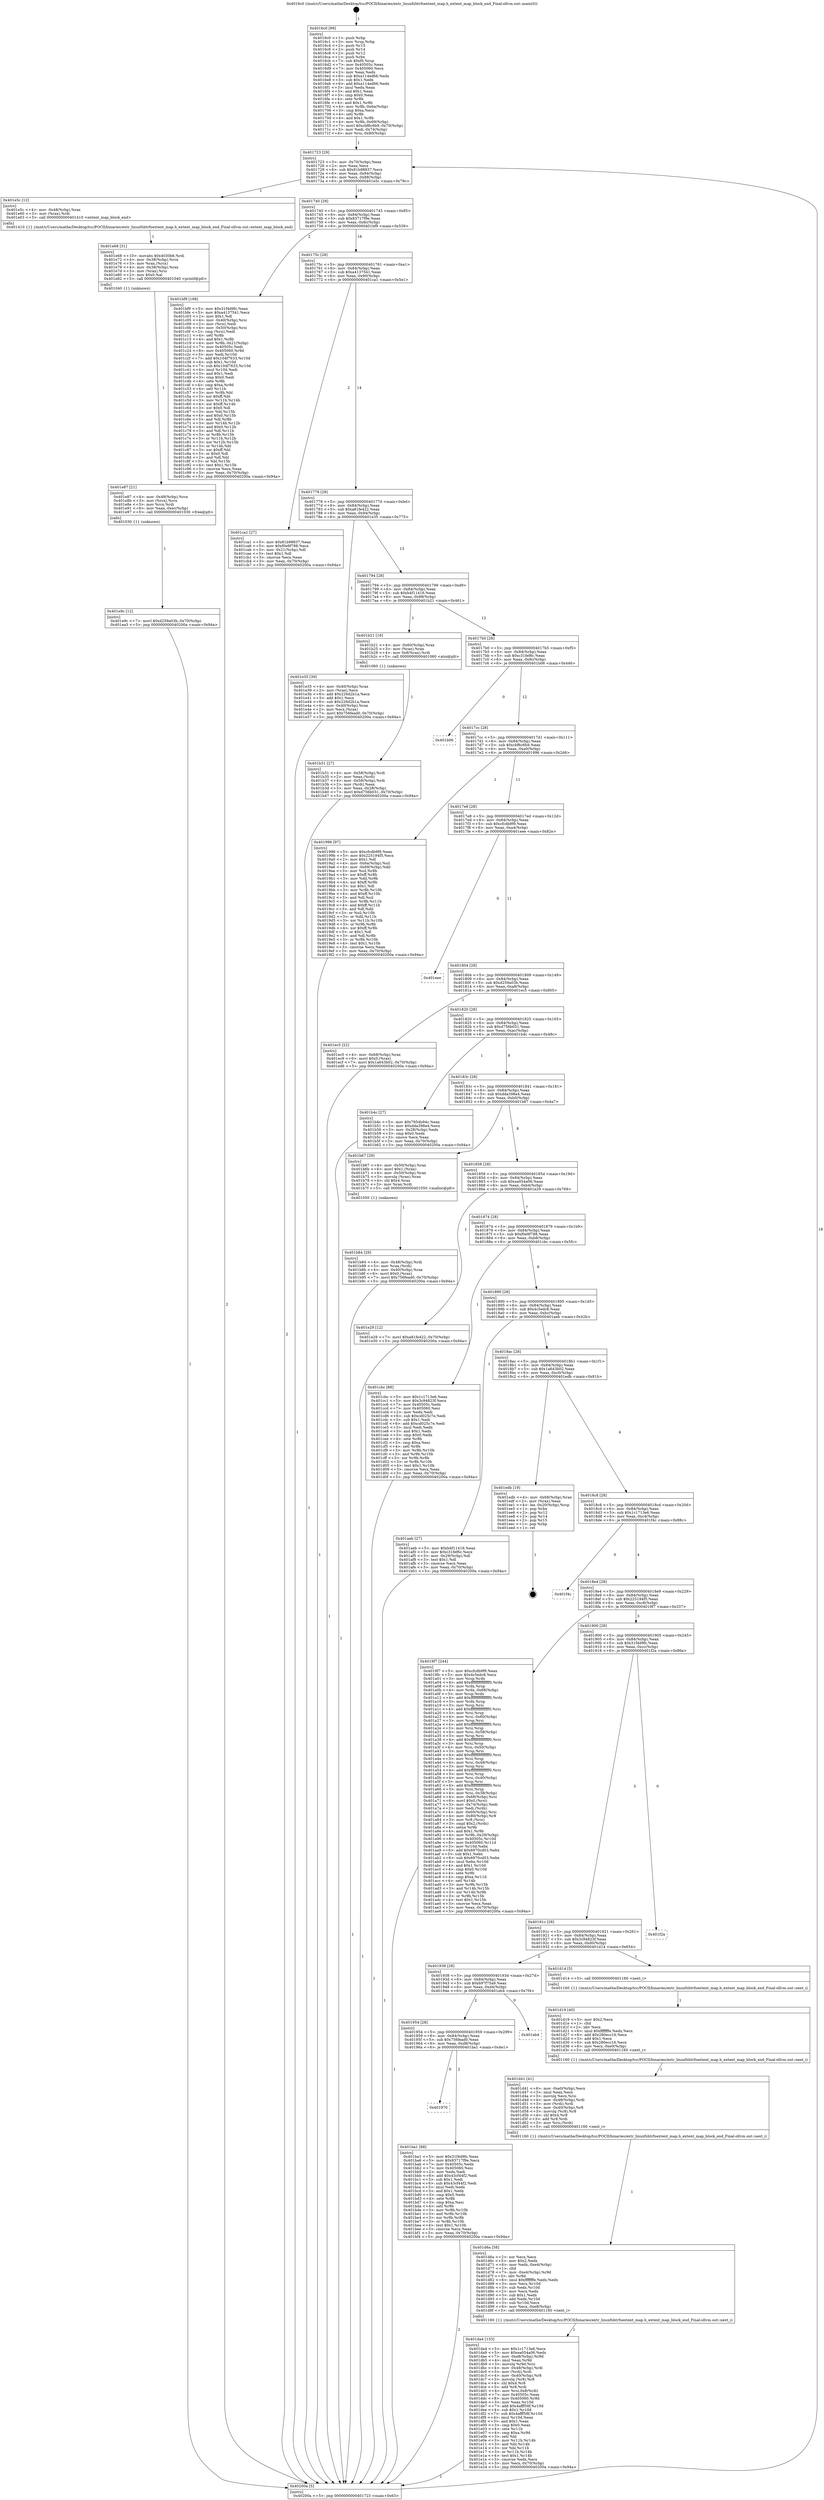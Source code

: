 digraph "0x4016c0" {
  label = "0x4016c0 (/mnt/c/Users/mathe/Desktop/tcc/POCII/binaries/extr_linuxfsbtrfsextent_map.h_extent_map_block_end_Final-ollvm.out::main(0))"
  labelloc = "t"
  node[shape=record]

  Entry [label="",width=0.3,height=0.3,shape=circle,fillcolor=black,style=filled]
  "0x401723" [label="{
     0x401723 [29]\l
     | [instrs]\l
     &nbsp;&nbsp;0x401723 \<+3\>: mov -0x70(%rbp),%eax\l
     &nbsp;&nbsp;0x401726 \<+2\>: mov %eax,%ecx\l
     &nbsp;&nbsp;0x401728 \<+6\>: sub $0x81b98837,%ecx\l
     &nbsp;&nbsp;0x40172e \<+6\>: mov %eax,-0x84(%rbp)\l
     &nbsp;&nbsp;0x401734 \<+6\>: mov %ecx,-0x88(%rbp)\l
     &nbsp;&nbsp;0x40173a \<+6\>: je 0000000000401e5c \<main+0x79c\>\l
  }"]
  "0x401e5c" [label="{
     0x401e5c [12]\l
     | [instrs]\l
     &nbsp;&nbsp;0x401e5c \<+4\>: mov -0x48(%rbp),%rax\l
     &nbsp;&nbsp;0x401e60 \<+3\>: mov (%rax),%rdi\l
     &nbsp;&nbsp;0x401e63 \<+5\>: call 0000000000401410 \<extent_map_block_end\>\l
     | [calls]\l
     &nbsp;&nbsp;0x401410 \{1\} (/mnt/c/Users/mathe/Desktop/tcc/POCII/binaries/extr_linuxfsbtrfsextent_map.h_extent_map_block_end_Final-ollvm.out::extent_map_block_end)\l
  }"]
  "0x401740" [label="{
     0x401740 [28]\l
     | [instrs]\l
     &nbsp;&nbsp;0x401740 \<+5\>: jmp 0000000000401745 \<main+0x85\>\l
     &nbsp;&nbsp;0x401745 \<+6\>: mov -0x84(%rbp),%eax\l
     &nbsp;&nbsp;0x40174b \<+5\>: sub $0x83717f9e,%eax\l
     &nbsp;&nbsp;0x401750 \<+6\>: mov %eax,-0x8c(%rbp)\l
     &nbsp;&nbsp;0x401756 \<+6\>: je 0000000000401bf9 \<main+0x539\>\l
  }"]
  Exit [label="",width=0.3,height=0.3,shape=circle,fillcolor=black,style=filled,peripheries=2]
  "0x401bf9" [label="{
     0x401bf9 [168]\l
     | [instrs]\l
     &nbsp;&nbsp;0x401bf9 \<+5\>: mov $0x31f4d9fc,%eax\l
     &nbsp;&nbsp;0x401bfe \<+5\>: mov $0xa4137541,%ecx\l
     &nbsp;&nbsp;0x401c03 \<+2\>: mov $0x1,%dl\l
     &nbsp;&nbsp;0x401c05 \<+4\>: mov -0x40(%rbp),%rsi\l
     &nbsp;&nbsp;0x401c09 \<+2\>: mov (%rsi),%edi\l
     &nbsp;&nbsp;0x401c0b \<+4\>: mov -0x50(%rbp),%rsi\l
     &nbsp;&nbsp;0x401c0f \<+2\>: cmp (%rsi),%edi\l
     &nbsp;&nbsp;0x401c11 \<+4\>: setl %r8b\l
     &nbsp;&nbsp;0x401c15 \<+4\>: and $0x1,%r8b\l
     &nbsp;&nbsp;0x401c19 \<+4\>: mov %r8b,-0x21(%rbp)\l
     &nbsp;&nbsp;0x401c1d \<+7\>: mov 0x40505c,%edi\l
     &nbsp;&nbsp;0x401c24 \<+8\>: mov 0x405060,%r9d\l
     &nbsp;&nbsp;0x401c2c \<+3\>: mov %edi,%r10d\l
     &nbsp;&nbsp;0x401c2f \<+7\>: add $0x104f7633,%r10d\l
     &nbsp;&nbsp;0x401c36 \<+4\>: sub $0x1,%r10d\l
     &nbsp;&nbsp;0x401c3a \<+7\>: sub $0x104f7633,%r10d\l
     &nbsp;&nbsp;0x401c41 \<+4\>: imul %r10d,%edi\l
     &nbsp;&nbsp;0x401c45 \<+3\>: and $0x1,%edi\l
     &nbsp;&nbsp;0x401c48 \<+3\>: cmp $0x0,%edi\l
     &nbsp;&nbsp;0x401c4b \<+4\>: sete %r8b\l
     &nbsp;&nbsp;0x401c4f \<+4\>: cmp $0xa,%r9d\l
     &nbsp;&nbsp;0x401c53 \<+4\>: setl %r11b\l
     &nbsp;&nbsp;0x401c57 \<+3\>: mov %r8b,%bl\l
     &nbsp;&nbsp;0x401c5a \<+3\>: xor $0xff,%bl\l
     &nbsp;&nbsp;0x401c5d \<+3\>: mov %r11b,%r14b\l
     &nbsp;&nbsp;0x401c60 \<+4\>: xor $0xff,%r14b\l
     &nbsp;&nbsp;0x401c64 \<+3\>: xor $0x0,%dl\l
     &nbsp;&nbsp;0x401c67 \<+3\>: mov %bl,%r15b\l
     &nbsp;&nbsp;0x401c6a \<+4\>: and $0x0,%r15b\l
     &nbsp;&nbsp;0x401c6e \<+3\>: and %dl,%r8b\l
     &nbsp;&nbsp;0x401c71 \<+3\>: mov %r14b,%r12b\l
     &nbsp;&nbsp;0x401c74 \<+4\>: and $0x0,%r12b\l
     &nbsp;&nbsp;0x401c78 \<+3\>: and %dl,%r11b\l
     &nbsp;&nbsp;0x401c7b \<+3\>: or %r8b,%r15b\l
     &nbsp;&nbsp;0x401c7e \<+3\>: or %r11b,%r12b\l
     &nbsp;&nbsp;0x401c81 \<+3\>: xor %r12b,%r15b\l
     &nbsp;&nbsp;0x401c84 \<+3\>: or %r14b,%bl\l
     &nbsp;&nbsp;0x401c87 \<+3\>: xor $0xff,%bl\l
     &nbsp;&nbsp;0x401c8a \<+3\>: or $0x0,%dl\l
     &nbsp;&nbsp;0x401c8d \<+2\>: and %dl,%bl\l
     &nbsp;&nbsp;0x401c8f \<+3\>: or %bl,%r15b\l
     &nbsp;&nbsp;0x401c92 \<+4\>: test $0x1,%r15b\l
     &nbsp;&nbsp;0x401c96 \<+3\>: cmovne %ecx,%eax\l
     &nbsp;&nbsp;0x401c99 \<+3\>: mov %eax,-0x70(%rbp)\l
     &nbsp;&nbsp;0x401c9c \<+5\>: jmp 000000000040200a \<main+0x94a\>\l
  }"]
  "0x40175c" [label="{
     0x40175c [28]\l
     | [instrs]\l
     &nbsp;&nbsp;0x40175c \<+5\>: jmp 0000000000401761 \<main+0xa1\>\l
     &nbsp;&nbsp;0x401761 \<+6\>: mov -0x84(%rbp),%eax\l
     &nbsp;&nbsp;0x401767 \<+5\>: sub $0xa4137541,%eax\l
     &nbsp;&nbsp;0x40176c \<+6\>: mov %eax,-0x90(%rbp)\l
     &nbsp;&nbsp;0x401772 \<+6\>: je 0000000000401ca1 \<main+0x5e1\>\l
  }"]
  "0x401e9c" [label="{
     0x401e9c [12]\l
     | [instrs]\l
     &nbsp;&nbsp;0x401e9c \<+7\>: movl $0xd259a03b,-0x70(%rbp)\l
     &nbsp;&nbsp;0x401ea3 \<+5\>: jmp 000000000040200a \<main+0x94a\>\l
  }"]
  "0x401ca1" [label="{
     0x401ca1 [27]\l
     | [instrs]\l
     &nbsp;&nbsp;0x401ca1 \<+5\>: mov $0x81b98837,%eax\l
     &nbsp;&nbsp;0x401ca6 \<+5\>: mov $0xf0e9f788,%ecx\l
     &nbsp;&nbsp;0x401cab \<+3\>: mov -0x21(%rbp),%dl\l
     &nbsp;&nbsp;0x401cae \<+3\>: test $0x1,%dl\l
     &nbsp;&nbsp;0x401cb1 \<+3\>: cmovne %ecx,%eax\l
     &nbsp;&nbsp;0x401cb4 \<+3\>: mov %eax,-0x70(%rbp)\l
     &nbsp;&nbsp;0x401cb7 \<+5\>: jmp 000000000040200a \<main+0x94a\>\l
  }"]
  "0x401778" [label="{
     0x401778 [28]\l
     | [instrs]\l
     &nbsp;&nbsp;0x401778 \<+5\>: jmp 000000000040177d \<main+0xbd\>\l
     &nbsp;&nbsp;0x40177d \<+6\>: mov -0x84(%rbp),%eax\l
     &nbsp;&nbsp;0x401783 \<+5\>: sub $0xa81fe422,%eax\l
     &nbsp;&nbsp;0x401788 \<+6\>: mov %eax,-0x94(%rbp)\l
     &nbsp;&nbsp;0x40178e \<+6\>: je 0000000000401e35 \<main+0x775\>\l
  }"]
  "0x401e87" [label="{
     0x401e87 [21]\l
     | [instrs]\l
     &nbsp;&nbsp;0x401e87 \<+4\>: mov -0x48(%rbp),%rcx\l
     &nbsp;&nbsp;0x401e8b \<+3\>: mov (%rcx),%rcx\l
     &nbsp;&nbsp;0x401e8e \<+3\>: mov %rcx,%rdi\l
     &nbsp;&nbsp;0x401e91 \<+6\>: mov %eax,-0xec(%rbp)\l
     &nbsp;&nbsp;0x401e97 \<+5\>: call 0000000000401030 \<free@plt\>\l
     | [calls]\l
     &nbsp;&nbsp;0x401030 \{1\} (unknown)\l
  }"]
  "0x401e35" [label="{
     0x401e35 [39]\l
     | [instrs]\l
     &nbsp;&nbsp;0x401e35 \<+4\>: mov -0x40(%rbp),%rax\l
     &nbsp;&nbsp;0x401e39 \<+2\>: mov (%rax),%ecx\l
     &nbsp;&nbsp;0x401e3b \<+6\>: add $0x226d2b1a,%ecx\l
     &nbsp;&nbsp;0x401e41 \<+3\>: add $0x1,%ecx\l
     &nbsp;&nbsp;0x401e44 \<+6\>: sub $0x226d2b1a,%ecx\l
     &nbsp;&nbsp;0x401e4a \<+4\>: mov -0x40(%rbp),%rax\l
     &nbsp;&nbsp;0x401e4e \<+2\>: mov %ecx,(%rax)\l
     &nbsp;&nbsp;0x401e50 \<+7\>: movl $0x756fead0,-0x70(%rbp)\l
     &nbsp;&nbsp;0x401e57 \<+5\>: jmp 000000000040200a \<main+0x94a\>\l
  }"]
  "0x401794" [label="{
     0x401794 [28]\l
     | [instrs]\l
     &nbsp;&nbsp;0x401794 \<+5\>: jmp 0000000000401799 \<main+0xd9\>\l
     &nbsp;&nbsp;0x401799 \<+6\>: mov -0x84(%rbp),%eax\l
     &nbsp;&nbsp;0x40179f \<+5\>: sub $0xb4f11416,%eax\l
     &nbsp;&nbsp;0x4017a4 \<+6\>: mov %eax,-0x98(%rbp)\l
     &nbsp;&nbsp;0x4017aa \<+6\>: je 0000000000401b21 \<main+0x461\>\l
  }"]
  "0x401e68" [label="{
     0x401e68 [31]\l
     | [instrs]\l
     &nbsp;&nbsp;0x401e68 \<+10\>: movabs $0x4030b6,%rdi\l
     &nbsp;&nbsp;0x401e72 \<+4\>: mov -0x38(%rbp),%rcx\l
     &nbsp;&nbsp;0x401e76 \<+3\>: mov %rax,(%rcx)\l
     &nbsp;&nbsp;0x401e79 \<+4\>: mov -0x38(%rbp),%rax\l
     &nbsp;&nbsp;0x401e7d \<+3\>: mov (%rax),%rsi\l
     &nbsp;&nbsp;0x401e80 \<+2\>: mov $0x0,%al\l
     &nbsp;&nbsp;0x401e82 \<+5\>: call 0000000000401040 \<printf@plt\>\l
     | [calls]\l
     &nbsp;&nbsp;0x401040 \{1\} (unknown)\l
  }"]
  "0x401b21" [label="{
     0x401b21 [16]\l
     | [instrs]\l
     &nbsp;&nbsp;0x401b21 \<+4\>: mov -0x60(%rbp),%rax\l
     &nbsp;&nbsp;0x401b25 \<+3\>: mov (%rax),%rax\l
     &nbsp;&nbsp;0x401b28 \<+4\>: mov 0x8(%rax),%rdi\l
     &nbsp;&nbsp;0x401b2c \<+5\>: call 0000000000401060 \<atoi@plt\>\l
     | [calls]\l
     &nbsp;&nbsp;0x401060 \{1\} (unknown)\l
  }"]
  "0x4017b0" [label="{
     0x4017b0 [28]\l
     | [instrs]\l
     &nbsp;&nbsp;0x4017b0 \<+5\>: jmp 00000000004017b5 \<main+0xf5\>\l
     &nbsp;&nbsp;0x4017b5 \<+6\>: mov -0x84(%rbp),%eax\l
     &nbsp;&nbsp;0x4017bb \<+5\>: sub $0xc31fef6c,%eax\l
     &nbsp;&nbsp;0x4017c0 \<+6\>: mov %eax,-0x9c(%rbp)\l
     &nbsp;&nbsp;0x4017c6 \<+6\>: je 0000000000401b06 \<main+0x446\>\l
  }"]
  "0x401da4" [label="{
     0x401da4 [133]\l
     | [instrs]\l
     &nbsp;&nbsp;0x401da4 \<+5\>: mov $0x1c1713e6,%ecx\l
     &nbsp;&nbsp;0x401da9 \<+5\>: mov $0xea054a06,%edx\l
     &nbsp;&nbsp;0x401dae \<+7\>: mov -0xe8(%rbp),%r9d\l
     &nbsp;&nbsp;0x401db5 \<+4\>: imul %eax,%r9d\l
     &nbsp;&nbsp;0x401db9 \<+3\>: movslq %r9d,%rsi\l
     &nbsp;&nbsp;0x401dbc \<+4\>: mov -0x48(%rbp),%rdi\l
     &nbsp;&nbsp;0x401dc0 \<+3\>: mov (%rdi),%rdi\l
     &nbsp;&nbsp;0x401dc3 \<+4\>: mov -0x40(%rbp),%r8\l
     &nbsp;&nbsp;0x401dc7 \<+3\>: movslq (%r8),%r8\l
     &nbsp;&nbsp;0x401dca \<+4\>: shl $0x4,%r8\l
     &nbsp;&nbsp;0x401dce \<+3\>: add %r8,%rdi\l
     &nbsp;&nbsp;0x401dd1 \<+4\>: mov %rsi,0x8(%rdi)\l
     &nbsp;&nbsp;0x401dd5 \<+7\>: mov 0x40505c,%eax\l
     &nbsp;&nbsp;0x401ddc \<+8\>: mov 0x405060,%r9d\l
     &nbsp;&nbsp;0x401de4 \<+3\>: mov %eax,%r10d\l
     &nbsp;&nbsp;0x401de7 \<+7\>: add $0x4afff58f,%r10d\l
     &nbsp;&nbsp;0x401dee \<+4\>: sub $0x1,%r10d\l
     &nbsp;&nbsp;0x401df2 \<+7\>: sub $0x4afff58f,%r10d\l
     &nbsp;&nbsp;0x401df9 \<+4\>: imul %r10d,%eax\l
     &nbsp;&nbsp;0x401dfd \<+3\>: and $0x1,%eax\l
     &nbsp;&nbsp;0x401e00 \<+3\>: cmp $0x0,%eax\l
     &nbsp;&nbsp;0x401e03 \<+4\>: sete %r11b\l
     &nbsp;&nbsp;0x401e07 \<+4\>: cmp $0xa,%r9d\l
     &nbsp;&nbsp;0x401e0b \<+3\>: setl %bl\l
     &nbsp;&nbsp;0x401e0e \<+3\>: mov %r11b,%r14b\l
     &nbsp;&nbsp;0x401e11 \<+3\>: and %bl,%r14b\l
     &nbsp;&nbsp;0x401e14 \<+3\>: xor %bl,%r11b\l
     &nbsp;&nbsp;0x401e17 \<+3\>: or %r11b,%r14b\l
     &nbsp;&nbsp;0x401e1a \<+4\>: test $0x1,%r14b\l
     &nbsp;&nbsp;0x401e1e \<+3\>: cmovne %edx,%ecx\l
     &nbsp;&nbsp;0x401e21 \<+3\>: mov %ecx,-0x70(%rbp)\l
     &nbsp;&nbsp;0x401e24 \<+5\>: jmp 000000000040200a \<main+0x94a\>\l
  }"]
  "0x401b06" [label="{
     0x401b06\l
  }", style=dashed]
  "0x4017cc" [label="{
     0x4017cc [28]\l
     | [instrs]\l
     &nbsp;&nbsp;0x4017cc \<+5\>: jmp 00000000004017d1 \<main+0x111\>\l
     &nbsp;&nbsp;0x4017d1 \<+6\>: mov -0x84(%rbp),%eax\l
     &nbsp;&nbsp;0x4017d7 \<+5\>: sub $0xcbf6c6b9,%eax\l
     &nbsp;&nbsp;0x4017dc \<+6\>: mov %eax,-0xa0(%rbp)\l
     &nbsp;&nbsp;0x4017e2 \<+6\>: je 0000000000401996 \<main+0x2d6\>\l
  }"]
  "0x401d6a" [label="{
     0x401d6a [58]\l
     | [instrs]\l
     &nbsp;&nbsp;0x401d6a \<+2\>: xor %ecx,%ecx\l
     &nbsp;&nbsp;0x401d6c \<+5\>: mov $0x2,%edx\l
     &nbsp;&nbsp;0x401d71 \<+6\>: mov %edx,-0xe4(%rbp)\l
     &nbsp;&nbsp;0x401d77 \<+1\>: cltd\l
     &nbsp;&nbsp;0x401d78 \<+7\>: mov -0xe4(%rbp),%r9d\l
     &nbsp;&nbsp;0x401d7f \<+3\>: idiv %r9d\l
     &nbsp;&nbsp;0x401d82 \<+6\>: imul $0xfffffffe,%edx,%edx\l
     &nbsp;&nbsp;0x401d88 \<+3\>: mov %ecx,%r10d\l
     &nbsp;&nbsp;0x401d8b \<+3\>: sub %edx,%r10d\l
     &nbsp;&nbsp;0x401d8e \<+2\>: mov %ecx,%edx\l
     &nbsp;&nbsp;0x401d90 \<+3\>: sub $0x1,%edx\l
     &nbsp;&nbsp;0x401d93 \<+3\>: add %edx,%r10d\l
     &nbsp;&nbsp;0x401d96 \<+3\>: sub %r10d,%ecx\l
     &nbsp;&nbsp;0x401d99 \<+6\>: mov %ecx,-0xe8(%rbp)\l
     &nbsp;&nbsp;0x401d9f \<+5\>: call 0000000000401160 \<next_i\>\l
     | [calls]\l
     &nbsp;&nbsp;0x401160 \{1\} (/mnt/c/Users/mathe/Desktop/tcc/POCII/binaries/extr_linuxfsbtrfsextent_map.h_extent_map_block_end_Final-ollvm.out::next_i)\l
  }"]
  "0x401996" [label="{
     0x401996 [97]\l
     | [instrs]\l
     &nbsp;&nbsp;0x401996 \<+5\>: mov $0xcfcdb9f9,%eax\l
     &nbsp;&nbsp;0x40199b \<+5\>: mov $0x225194f5,%ecx\l
     &nbsp;&nbsp;0x4019a0 \<+2\>: mov $0x1,%dl\l
     &nbsp;&nbsp;0x4019a2 \<+4\>: mov -0x6a(%rbp),%sil\l
     &nbsp;&nbsp;0x4019a6 \<+4\>: mov -0x69(%rbp),%dil\l
     &nbsp;&nbsp;0x4019aa \<+3\>: mov %sil,%r8b\l
     &nbsp;&nbsp;0x4019ad \<+4\>: xor $0xff,%r8b\l
     &nbsp;&nbsp;0x4019b1 \<+3\>: mov %dil,%r9b\l
     &nbsp;&nbsp;0x4019b4 \<+4\>: xor $0xff,%r9b\l
     &nbsp;&nbsp;0x4019b8 \<+3\>: xor $0x1,%dl\l
     &nbsp;&nbsp;0x4019bb \<+3\>: mov %r8b,%r10b\l
     &nbsp;&nbsp;0x4019be \<+4\>: and $0xff,%r10b\l
     &nbsp;&nbsp;0x4019c2 \<+3\>: and %dl,%sil\l
     &nbsp;&nbsp;0x4019c5 \<+3\>: mov %r9b,%r11b\l
     &nbsp;&nbsp;0x4019c8 \<+4\>: and $0xff,%r11b\l
     &nbsp;&nbsp;0x4019cc \<+3\>: and %dl,%dil\l
     &nbsp;&nbsp;0x4019cf \<+3\>: or %sil,%r10b\l
     &nbsp;&nbsp;0x4019d2 \<+3\>: or %dil,%r11b\l
     &nbsp;&nbsp;0x4019d5 \<+3\>: xor %r11b,%r10b\l
     &nbsp;&nbsp;0x4019d8 \<+3\>: or %r9b,%r8b\l
     &nbsp;&nbsp;0x4019db \<+4\>: xor $0xff,%r8b\l
     &nbsp;&nbsp;0x4019df \<+3\>: or $0x1,%dl\l
     &nbsp;&nbsp;0x4019e2 \<+3\>: and %dl,%r8b\l
     &nbsp;&nbsp;0x4019e5 \<+3\>: or %r8b,%r10b\l
     &nbsp;&nbsp;0x4019e8 \<+4\>: test $0x1,%r10b\l
     &nbsp;&nbsp;0x4019ec \<+3\>: cmovne %ecx,%eax\l
     &nbsp;&nbsp;0x4019ef \<+3\>: mov %eax,-0x70(%rbp)\l
     &nbsp;&nbsp;0x4019f2 \<+5\>: jmp 000000000040200a \<main+0x94a\>\l
  }"]
  "0x4017e8" [label="{
     0x4017e8 [28]\l
     | [instrs]\l
     &nbsp;&nbsp;0x4017e8 \<+5\>: jmp 00000000004017ed \<main+0x12d\>\l
     &nbsp;&nbsp;0x4017ed \<+6\>: mov -0x84(%rbp),%eax\l
     &nbsp;&nbsp;0x4017f3 \<+5\>: sub $0xcfcdb9f9,%eax\l
     &nbsp;&nbsp;0x4017f8 \<+6\>: mov %eax,-0xa4(%rbp)\l
     &nbsp;&nbsp;0x4017fe \<+6\>: je 0000000000401eee \<main+0x82e\>\l
  }"]
  "0x40200a" [label="{
     0x40200a [5]\l
     | [instrs]\l
     &nbsp;&nbsp;0x40200a \<+5\>: jmp 0000000000401723 \<main+0x63\>\l
  }"]
  "0x4016c0" [label="{
     0x4016c0 [99]\l
     | [instrs]\l
     &nbsp;&nbsp;0x4016c0 \<+1\>: push %rbp\l
     &nbsp;&nbsp;0x4016c1 \<+3\>: mov %rsp,%rbp\l
     &nbsp;&nbsp;0x4016c4 \<+2\>: push %r15\l
     &nbsp;&nbsp;0x4016c6 \<+2\>: push %r14\l
     &nbsp;&nbsp;0x4016c8 \<+2\>: push %r12\l
     &nbsp;&nbsp;0x4016ca \<+1\>: push %rbx\l
     &nbsp;&nbsp;0x4016cb \<+7\>: sub $0xf0,%rsp\l
     &nbsp;&nbsp;0x4016d2 \<+7\>: mov 0x40505c,%eax\l
     &nbsp;&nbsp;0x4016d9 \<+7\>: mov 0x405060,%ecx\l
     &nbsp;&nbsp;0x4016e0 \<+2\>: mov %eax,%edx\l
     &nbsp;&nbsp;0x4016e2 \<+6\>: sub $0xa114ed66,%edx\l
     &nbsp;&nbsp;0x4016e8 \<+3\>: sub $0x1,%edx\l
     &nbsp;&nbsp;0x4016eb \<+6\>: add $0xa114ed66,%edx\l
     &nbsp;&nbsp;0x4016f1 \<+3\>: imul %edx,%eax\l
     &nbsp;&nbsp;0x4016f4 \<+3\>: and $0x1,%eax\l
     &nbsp;&nbsp;0x4016f7 \<+3\>: cmp $0x0,%eax\l
     &nbsp;&nbsp;0x4016fa \<+4\>: sete %r8b\l
     &nbsp;&nbsp;0x4016fe \<+4\>: and $0x1,%r8b\l
     &nbsp;&nbsp;0x401702 \<+4\>: mov %r8b,-0x6a(%rbp)\l
     &nbsp;&nbsp;0x401706 \<+3\>: cmp $0xa,%ecx\l
     &nbsp;&nbsp;0x401709 \<+4\>: setl %r8b\l
     &nbsp;&nbsp;0x40170d \<+4\>: and $0x1,%r8b\l
     &nbsp;&nbsp;0x401711 \<+4\>: mov %r8b,-0x69(%rbp)\l
     &nbsp;&nbsp;0x401715 \<+7\>: movl $0xcbf6c6b9,-0x70(%rbp)\l
     &nbsp;&nbsp;0x40171c \<+3\>: mov %edi,-0x74(%rbp)\l
     &nbsp;&nbsp;0x40171f \<+4\>: mov %rsi,-0x80(%rbp)\l
  }"]
  "0x401d41" [label="{
     0x401d41 [41]\l
     | [instrs]\l
     &nbsp;&nbsp;0x401d41 \<+6\>: mov -0xe0(%rbp),%ecx\l
     &nbsp;&nbsp;0x401d47 \<+3\>: imul %eax,%ecx\l
     &nbsp;&nbsp;0x401d4a \<+3\>: movslq %ecx,%rsi\l
     &nbsp;&nbsp;0x401d4d \<+4\>: mov -0x48(%rbp),%rdi\l
     &nbsp;&nbsp;0x401d51 \<+3\>: mov (%rdi),%rdi\l
     &nbsp;&nbsp;0x401d54 \<+4\>: mov -0x40(%rbp),%r8\l
     &nbsp;&nbsp;0x401d58 \<+3\>: movslq (%r8),%r8\l
     &nbsp;&nbsp;0x401d5b \<+4\>: shl $0x4,%r8\l
     &nbsp;&nbsp;0x401d5f \<+3\>: add %r8,%rdi\l
     &nbsp;&nbsp;0x401d62 \<+3\>: mov %rsi,(%rdi)\l
     &nbsp;&nbsp;0x401d65 \<+5\>: call 0000000000401160 \<next_i\>\l
     | [calls]\l
     &nbsp;&nbsp;0x401160 \{1\} (/mnt/c/Users/mathe/Desktop/tcc/POCII/binaries/extr_linuxfsbtrfsextent_map.h_extent_map_block_end_Final-ollvm.out::next_i)\l
  }"]
  "0x401eee" [label="{
     0x401eee\l
  }", style=dashed]
  "0x401804" [label="{
     0x401804 [28]\l
     | [instrs]\l
     &nbsp;&nbsp;0x401804 \<+5\>: jmp 0000000000401809 \<main+0x149\>\l
     &nbsp;&nbsp;0x401809 \<+6\>: mov -0x84(%rbp),%eax\l
     &nbsp;&nbsp;0x40180f \<+5\>: sub $0xd259a03b,%eax\l
     &nbsp;&nbsp;0x401814 \<+6\>: mov %eax,-0xa8(%rbp)\l
     &nbsp;&nbsp;0x40181a \<+6\>: je 0000000000401ec5 \<main+0x805\>\l
  }"]
  "0x401d19" [label="{
     0x401d19 [40]\l
     | [instrs]\l
     &nbsp;&nbsp;0x401d19 \<+5\>: mov $0x2,%ecx\l
     &nbsp;&nbsp;0x401d1e \<+1\>: cltd\l
     &nbsp;&nbsp;0x401d1f \<+2\>: idiv %ecx\l
     &nbsp;&nbsp;0x401d21 \<+6\>: imul $0xfffffffe,%edx,%ecx\l
     &nbsp;&nbsp;0x401d27 \<+6\>: add $0x280ecc16,%ecx\l
     &nbsp;&nbsp;0x401d2d \<+3\>: add $0x1,%ecx\l
     &nbsp;&nbsp;0x401d30 \<+6\>: sub $0x280ecc16,%ecx\l
     &nbsp;&nbsp;0x401d36 \<+6\>: mov %ecx,-0xe0(%rbp)\l
     &nbsp;&nbsp;0x401d3c \<+5\>: call 0000000000401160 \<next_i\>\l
     | [calls]\l
     &nbsp;&nbsp;0x401160 \{1\} (/mnt/c/Users/mathe/Desktop/tcc/POCII/binaries/extr_linuxfsbtrfsextent_map.h_extent_map_block_end_Final-ollvm.out::next_i)\l
  }"]
  "0x401ec5" [label="{
     0x401ec5 [22]\l
     | [instrs]\l
     &nbsp;&nbsp;0x401ec5 \<+4\>: mov -0x68(%rbp),%rax\l
     &nbsp;&nbsp;0x401ec9 \<+6\>: movl $0x0,(%rax)\l
     &nbsp;&nbsp;0x401ecf \<+7\>: movl $0x1a643b02,-0x70(%rbp)\l
     &nbsp;&nbsp;0x401ed6 \<+5\>: jmp 000000000040200a \<main+0x94a\>\l
  }"]
  "0x401820" [label="{
     0x401820 [28]\l
     | [instrs]\l
     &nbsp;&nbsp;0x401820 \<+5\>: jmp 0000000000401825 \<main+0x165\>\l
     &nbsp;&nbsp;0x401825 \<+6\>: mov -0x84(%rbp),%eax\l
     &nbsp;&nbsp;0x40182b \<+5\>: sub $0xd756b031,%eax\l
     &nbsp;&nbsp;0x401830 \<+6\>: mov %eax,-0xac(%rbp)\l
     &nbsp;&nbsp;0x401836 \<+6\>: je 0000000000401b4c \<main+0x48c\>\l
  }"]
  "0x401970" [label="{
     0x401970\l
  }", style=dashed]
  "0x401b4c" [label="{
     0x401b4c [27]\l
     | [instrs]\l
     &nbsp;&nbsp;0x401b4c \<+5\>: mov $0x7954b94c,%eax\l
     &nbsp;&nbsp;0x401b51 \<+5\>: mov $0xdda398a4,%ecx\l
     &nbsp;&nbsp;0x401b56 \<+3\>: mov -0x28(%rbp),%edx\l
     &nbsp;&nbsp;0x401b59 \<+3\>: cmp $0x0,%edx\l
     &nbsp;&nbsp;0x401b5c \<+3\>: cmove %ecx,%eax\l
     &nbsp;&nbsp;0x401b5f \<+3\>: mov %eax,-0x70(%rbp)\l
     &nbsp;&nbsp;0x401b62 \<+5\>: jmp 000000000040200a \<main+0x94a\>\l
  }"]
  "0x40183c" [label="{
     0x40183c [28]\l
     | [instrs]\l
     &nbsp;&nbsp;0x40183c \<+5\>: jmp 0000000000401841 \<main+0x181\>\l
     &nbsp;&nbsp;0x401841 \<+6\>: mov -0x84(%rbp),%eax\l
     &nbsp;&nbsp;0x401847 \<+5\>: sub $0xdda398a4,%eax\l
     &nbsp;&nbsp;0x40184c \<+6\>: mov %eax,-0xb0(%rbp)\l
     &nbsp;&nbsp;0x401852 \<+6\>: je 0000000000401b67 \<main+0x4a7\>\l
  }"]
  "0x401ba1" [label="{
     0x401ba1 [88]\l
     | [instrs]\l
     &nbsp;&nbsp;0x401ba1 \<+5\>: mov $0x31f4d9fc,%eax\l
     &nbsp;&nbsp;0x401ba6 \<+5\>: mov $0x83717f9e,%ecx\l
     &nbsp;&nbsp;0x401bab \<+7\>: mov 0x40505c,%edx\l
     &nbsp;&nbsp;0x401bb2 \<+7\>: mov 0x405060,%esi\l
     &nbsp;&nbsp;0x401bb9 \<+2\>: mov %edx,%edi\l
     &nbsp;&nbsp;0x401bbb \<+6\>: add $0x43cf44f2,%edi\l
     &nbsp;&nbsp;0x401bc1 \<+3\>: sub $0x1,%edi\l
     &nbsp;&nbsp;0x401bc4 \<+6\>: sub $0x43cf44f2,%edi\l
     &nbsp;&nbsp;0x401bca \<+3\>: imul %edi,%edx\l
     &nbsp;&nbsp;0x401bcd \<+3\>: and $0x1,%edx\l
     &nbsp;&nbsp;0x401bd0 \<+3\>: cmp $0x0,%edx\l
     &nbsp;&nbsp;0x401bd3 \<+4\>: sete %r8b\l
     &nbsp;&nbsp;0x401bd7 \<+3\>: cmp $0xa,%esi\l
     &nbsp;&nbsp;0x401bda \<+4\>: setl %r9b\l
     &nbsp;&nbsp;0x401bde \<+3\>: mov %r8b,%r10b\l
     &nbsp;&nbsp;0x401be1 \<+3\>: and %r9b,%r10b\l
     &nbsp;&nbsp;0x401be4 \<+3\>: xor %r9b,%r8b\l
     &nbsp;&nbsp;0x401be7 \<+3\>: or %r8b,%r10b\l
     &nbsp;&nbsp;0x401bea \<+4\>: test $0x1,%r10b\l
     &nbsp;&nbsp;0x401bee \<+3\>: cmovne %ecx,%eax\l
     &nbsp;&nbsp;0x401bf1 \<+3\>: mov %eax,-0x70(%rbp)\l
     &nbsp;&nbsp;0x401bf4 \<+5\>: jmp 000000000040200a \<main+0x94a\>\l
  }"]
  "0x401b67" [label="{
     0x401b67 [29]\l
     | [instrs]\l
     &nbsp;&nbsp;0x401b67 \<+4\>: mov -0x50(%rbp),%rax\l
     &nbsp;&nbsp;0x401b6b \<+6\>: movl $0x1,(%rax)\l
     &nbsp;&nbsp;0x401b71 \<+4\>: mov -0x50(%rbp),%rax\l
     &nbsp;&nbsp;0x401b75 \<+3\>: movslq (%rax),%rax\l
     &nbsp;&nbsp;0x401b78 \<+4\>: shl $0x4,%rax\l
     &nbsp;&nbsp;0x401b7c \<+3\>: mov %rax,%rdi\l
     &nbsp;&nbsp;0x401b7f \<+5\>: call 0000000000401050 \<malloc@plt\>\l
     | [calls]\l
     &nbsp;&nbsp;0x401050 \{1\} (unknown)\l
  }"]
  "0x401858" [label="{
     0x401858 [28]\l
     | [instrs]\l
     &nbsp;&nbsp;0x401858 \<+5\>: jmp 000000000040185d \<main+0x19d\>\l
     &nbsp;&nbsp;0x40185d \<+6\>: mov -0x84(%rbp),%eax\l
     &nbsp;&nbsp;0x401863 \<+5\>: sub $0xea054a06,%eax\l
     &nbsp;&nbsp;0x401868 \<+6\>: mov %eax,-0xb4(%rbp)\l
     &nbsp;&nbsp;0x40186e \<+6\>: je 0000000000401e29 \<main+0x769\>\l
  }"]
  "0x401954" [label="{
     0x401954 [28]\l
     | [instrs]\l
     &nbsp;&nbsp;0x401954 \<+5\>: jmp 0000000000401959 \<main+0x299\>\l
     &nbsp;&nbsp;0x401959 \<+6\>: mov -0x84(%rbp),%eax\l
     &nbsp;&nbsp;0x40195f \<+5\>: sub $0x756fead0,%eax\l
     &nbsp;&nbsp;0x401964 \<+6\>: mov %eax,-0xd8(%rbp)\l
     &nbsp;&nbsp;0x40196a \<+6\>: je 0000000000401ba1 \<main+0x4e1\>\l
  }"]
  "0x401e29" [label="{
     0x401e29 [12]\l
     | [instrs]\l
     &nbsp;&nbsp;0x401e29 \<+7\>: movl $0xa81fe422,-0x70(%rbp)\l
     &nbsp;&nbsp;0x401e30 \<+5\>: jmp 000000000040200a \<main+0x94a\>\l
  }"]
  "0x401874" [label="{
     0x401874 [28]\l
     | [instrs]\l
     &nbsp;&nbsp;0x401874 \<+5\>: jmp 0000000000401879 \<main+0x1b9\>\l
     &nbsp;&nbsp;0x401879 \<+6\>: mov -0x84(%rbp),%eax\l
     &nbsp;&nbsp;0x40187f \<+5\>: sub $0xf0e9f788,%eax\l
     &nbsp;&nbsp;0x401884 \<+6\>: mov %eax,-0xb8(%rbp)\l
     &nbsp;&nbsp;0x40188a \<+6\>: je 0000000000401cbc \<main+0x5fc\>\l
  }"]
  "0x401eb4" [label="{
     0x401eb4\l
  }", style=dashed]
  "0x401cbc" [label="{
     0x401cbc [88]\l
     | [instrs]\l
     &nbsp;&nbsp;0x401cbc \<+5\>: mov $0x1c1713e6,%eax\l
     &nbsp;&nbsp;0x401cc1 \<+5\>: mov $0x3c94823f,%ecx\l
     &nbsp;&nbsp;0x401cc6 \<+7\>: mov 0x40505c,%edx\l
     &nbsp;&nbsp;0x401ccd \<+7\>: mov 0x405060,%esi\l
     &nbsp;&nbsp;0x401cd4 \<+2\>: mov %edx,%edi\l
     &nbsp;&nbsp;0x401cd6 \<+6\>: sub $0xcd025c7e,%edi\l
     &nbsp;&nbsp;0x401cdc \<+3\>: sub $0x1,%edi\l
     &nbsp;&nbsp;0x401cdf \<+6\>: add $0xcd025c7e,%edi\l
     &nbsp;&nbsp;0x401ce5 \<+3\>: imul %edi,%edx\l
     &nbsp;&nbsp;0x401ce8 \<+3\>: and $0x1,%edx\l
     &nbsp;&nbsp;0x401ceb \<+3\>: cmp $0x0,%edx\l
     &nbsp;&nbsp;0x401cee \<+4\>: sete %r8b\l
     &nbsp;&nbsp;0x401cf2 \<+3\>: cmp $0xa,%esi\l
     &nbsp;&nbsp;0x401cf5 \<+4\>: setl %r9b\l
     &nbsp;&nbsp;0x401cf9 \<+3\>: mov %r8b,%r10b\l
     &nbsp;&nbsp;0x401cfc \<+3\>: and %r9b,%r10b\l
     &nbsp;&nbsp;0x401cff \<+3\>: xor %r9b,%r8b\l
     &nbsp;&nbsp;0x401d02 \<+3\>: or %r8b,%r10b\l
     &nbsp;&nbsp;0x401d05 \<+4\>: test $0x1,%r10b\l
     &nbsp;&nbsp;0x401d09 \<+3\>: cmovne %ecx,%eax\l
     &nbsp;&nbsp;0x401d0c \<+3\>: mov %eax,-0x70(%rbp)\l
     &nbsp;&nbsp;0x401d0f \<+5\>: jmp 000000000040200a \<main+0x94a\>\l
  }"]
  "0x401890" [label="{
     0x401890 [28]\l
     | [instrs]\l
     &nbsp;&nbsp;0x401890 \<+5\>: jmp 0000000000401895 \<main+0x1d5\>\l
     &nbsp;&nbsp;0x401895 \<+6\>: mov -0x84(%rbp),%eax\l
     &nbsp;&nbsp;0x40189b \<+5\>: sub $0x4c5edc8,%eax\l
     &nbsp;&nbsp;0x4018a0 \<+6\>: mov %eax,-0xbc(%rbp)\l
     &nbsp;&nbsp;0x4018a6 \<+6\>: je 0000000000401aeb \<main+0x42b\>\l
  }"]
  "0x401938" [label="{
     0x401938 [28]\l
     | [instrs]\l
     &nbsp;&nbsp;0x401938 \<+5\>: jmp 000000000040193d \<main+0x27d\>\l
     &nbsp;&nbsp;0x40193d \<+6\>: mov -0x84(%rbp),%eax\l
     &nbsp;&nbsp;0x401943 \<+5\>: sub $0x697f75a9,%eax\l
     &nbsp;&nbsp;0x401948 \<+6\>: mov %eax,-0xd4(%rbp)\l
     &nbsp;&nbsp;0x40194e \<+6\>: je 0000000000401eb4 \<main+0x7f4\>\l
  }"]
  "0x401aeb" [label="{
     0x401aeb [27]\l
     | [instrs]\l
     &nbsp;&nbsp;0x401aeb \<+5\>: mov $0xb4f11416,%eax\l
     &nbsp;&nbsp;0x401af0 \<+5\>: mov $0xc31fef6c,%ecx\l
     &nbsp;&nbsp;0x401af5 \<+3\>: mov -0x29(%rbp),%dl\l
     &nbsp;&nbsp;0x401af8 \<+3\>: test $0x1,%dl\l
     &nbsp;&nbsp;0x401afb \<+3\>: cmovne %ecx,%eax\l
     &nbsp;&nbsp;0x401afe \<+3\>: mov %eax,-0x70(%rbp)\l
     &nbsp;&nbsp;0x401b01 \<+5\>: jmp 000000000040200a \<main+0x94a\>\l
  }"]
  "0x4018ac" [label="{
     0x4018ac [28]\l
     | [instrs]\l
     &nbsp;&nbsp;0x4018ac \<+5\>: jmp 00000000004018b1 \<main+0x1f1\>\l
     &nbsp;&nbsp;0x4018b1 \<+6\>: mov -0x84(%rbp),%eax\l
     &nbsp;&nbsp;0x4018b7 \<+5\>: sub $0x1a643b02,%eax\l
     &nbsp;&nbsp;0x4018bc \<+6\>: mov %eax,-0xc0(%rbp)\l
     &nbsp;&nbsp;0x4018c2 \<+6\>: je 0000000000401edb \<main+0x81b\>\l
  }"]
  "0x401d14" [label="{
     0x401d14 [5]\l
     | [instrs]\l
     &nbsp;&nbsp;0x401d14 \<+5\>: call 0000000000401160 \<next_i\>\l
     | [calls]\l
     &nbsp;&nbsp;0x401160 \{1\} (/mnt/c/Users/mathe/Desktop/tcc/POCII/binaries/extr_linuxfsbtrfsextent_map.h_extent_map_block_end_Final-ollvm.out::next_i)\l
  }"]
  "0x401edb" [label="{
     0x401edb [19]\l
     | [instrs]\l
     &nbsp;&nbsp;0x401edb \<+4\>: mov -0x68(%rbp),%rax\l
     &nbsp;&nbsp;0x401edf \<+2\>: mov (%rax),%eax\l
     &nbsp;&nbsp;0x401ee1 \<+4\>: lea -0x20(%rbp),%rsp\l
     &nbsp;&nbsp;0x401ee5 \<+1\>: pop %rbx\l
     &nbsp;&nbsp;0x401ee6 \<+2\>: pop %r12\l
     &nbsp;&nbsp;0x401ee8 \<+2\>: pop %r14\l
     &nbsp;&nbsp;0x401eea \<+2\>: pop %r15\l
     &nbsp;&nbsp;0x401eec \<+1\>: pop %rbp\l
     &nbsp;&nbsp;0x401eed \<+1\>: ret\l
  }"]
  "0x4018c8" [label="{
     0x4018c8 [28]\l
     | [instrs]\l
     &nbsp;&nbsp;0x4018c8 \<+5\>: jmp 00000000004018cd \<main+0x20d\>\l
     &nbsp;&nbsp;0x4018cd \<+6\>: mov -0x84(%rbp),%eax\l
     &nbsp;&nbsp;0x4018d3 \<+5\>: sub $0x1c1713e6,%eax\l
     &nbsp;&nbsp;0x4018d8 \<+6\>: mov %eax,-0xc4(%rbp)\l
     &nbsp;&nbsp;0x4018de \<+6\>: je 0000000000401f4c \<main+0x88c\>\l
  }"]
  "0x40191c" [label="{
     0x40191c [28]\l
     | [instrs]\l
     &nbsp;&nbsp;0x40191c \<+5\>: jmp 0000000000401921 \<main+0x261\>\l
     &nbsp;&nbsp;0x401921 \<+6\>: mov -0x84(%rbp),%eax\l
     &nbsp;&nbsp;0x401927 \<+5\>: sub $0x3c94823f,%eax\l
     &nbsp;&nbsp;0x40192c \<+6\>: mov %eax,-0xd0(%rbp)\l
     &nbsp;&nbsp;0x401932 \<+6\>: je 0000000000401d14 \<main+0x654\>\l
  }"]
  "0x401f4c" [label="{
     0x401f4c\l
  }", style=dashed]
  "0x4018e4" [label="{
     0x4018e4 [28]\l
     | [instrs]\l
     &nbsp;&nbsp;0x4018e4 \<+5\>: jmp 00000000004018e9 \<main+0x229\>\l
     &nbsp;&nbsp;0x4018e9 \<+6\>: mov -0x84(%rbp),%eax\l
     &nbsp;&nbsp;0x4018ef \<+5\>: sub $0x225194f5,%eax\l
     &nbsp;&nbsp;0x4018f4 \<+6\>: mov %eax,-0xc8(%rbp)\l
     &nbsp;&nbsp;0x4018fa \<+6\>: je 00000000004019f7 \<main+0x337\>\l
  }"]
  "0x401f2a" [label="{
     0x401f2a\l
  }", style=dashed]
  "0x4019f7" [label="{
     0x4019f7 [244]\l
     | [instrs]\l
     &nbsp;&nbsp;0x4019f7 \<+5\>: mov $0xcfcdb9f9,%eax\l
     &nbsp;&nbsp;0x4019fc \<+5\>: mov $0x4c5edc8,%ecx\l
     &nbsp;&nbsp;0x401a01 \<+3\>: mov %rsp,%rdx\l
     &nbsp;&nbsp;0x401a04 \<+4\>: add $0xfffffffffffffff0,%rdx\l
     &nbsp;&nbsp;0x401a08 \<+3\>: mov %rdx,%rsp\l
     &nbsp;&nbsp;0x401a0b \<+4\>: mov %rdx,-0x68(%rbp)\l
     &nbsp;&nbsp;0x401a0f \<+3\>: mov %rsp,%rdx\l
     &nbsp;&nbsp;0x401a12 \<+4\>: add $0xfffffffffffffff0,%rdx\l
     &nbsp;&nbsp;0x401a16 \<+3\>: mov %rdx,%rsp\l
     &nbsp;&nbsp;0x401a19 \<+3\>: mov %rsp,%rsi\l
     &nbsp;&nbsp;0x401a1c \<+4\>: add $0xfffffffffffffff0,%rsi\l
     &nbsp;&nbsp;0x401a20 \<+3\>: mov %rsi,%rsp\l
     &nbsp;&nbsp;0x401a23 \<+4\>: mov %rsi,-0x60(%rbp)\l
     &nbsp;&nbsp;0x401a27 \<+3\>: mov %rsp,%rsi\l
     &nbsp;&nbsp;0x401a2a \<+4\>: add $0xfffffffffffffff0,%rsi\l
     &nbsp;&nbsp;0x401a2e \<+3\>: mov %rsi,%rsp\l
     &nbsp;&nbsp;0x401a31 \<+4\>: mov %rsi,-0x58(%rbp)\l
     &nbsp;&nbsp;0x401a35 \<+3\>: mov %rsp,%rsi\l
     &nbsp;&nbsp;0x401a38 \<+4\>: add $0xfffffffffffffff0,%rsi\l
     &nbsp;&nbsp;0x401a3c \<+3\>: mov %rsi,%rsp\l
     &nbsp;&nbsp;0x401a3f \<+4\>: mov %rsi,-0x50(%rbp)\l
     &nbsp;&nbsp;0x401a43 \<+3\>: mov %rsp,%rsi\l
     &nbsp;&nbsp;0x401a46 \<+4\>: add $0xfffffffffffffff0,%rsi\l
     &nbsp;&nbsp;0x401a4a \<+3\>: mov %rsi,%rsp\l
     &nbsp;&nbsp;0x401a4d \<+4\>: mov %rsi,-0x48(%rbp)\l
     &nbsp;&nbsp;0x401a51 \<+3\>: mov %rsp,%rsi\l
     &nbsp;&nbsp;0x401a54 \<+4\>: add $0xfffffffffffffff0,%rsi\l
     &nbsp;&nbsp;0x401a58 \<+3\>: mov %rsi,%rsp\l
     &nbsp;&nbsp;0x401a5b \<+4\>: mov %rsi,-0x40(%rbp)\l
     &nbsp;&nbsp;0x401a5f \<+3\>: mov %rsp,%rsi\l
     &nbsp;&nbsp;0x401a62 \<+4\>: add $0xfffffffffffffff0,%rsi\l
     &nbsp;&nbsp;0x401a66 \<+3\>: mov %rsi,%rsp\l
     &nbsp;&nbsp;0x401a69 \<+4\>: mov %rsi,-0x38(%rbp)\l
     &nbsp;&nbsp;0x401a6d \<+4\>: mov -0x68(%rbp),%rsi\l
     &nbsp;&nbsp;0x401a71 \<+6\>: movl $0x0,(%rsi)\l
     &nbsp;&nbsp;0x401a77 \<+3\>: mov -0x74(%rbp),%edi\l
     &nbsp;&nbsp;0x401a7a \<+2\>: mov %edi,(%rdx)\l
     &nbsp;&nbsp;0x401a7c \<+4\>: mov -0x60(%rbp),%rsi\l
     &nbsp;&nbsp;0x401a80 \<+4\>: mov -0x80(%rbp),%r8\l
     &nbsp;&nbsp;0x401a84 \<+3\>: mov %r8,(%rsi)\l
     &nbsp;&nbsp;0x401a87 \<+3\>: cmpl $0x2,(%rdx)\l
     &nbsp;&nbsp;0x401a8a \<+4\>: setne %r9b\l
     &nbsp;&nbsp;0x401a8e \<+4\>: and $0x1,%r9b\l
     &nbsp;&nbsp;0x401a92 \<+4\>: mov %r9b,-0x29(%rbp)\l
     &nbsp;&nbsp;0x401a96 \<+8\>: mov 0x40505c,%r10d\l
     &nbsp;&nbsp;0x401a9e \<+8\>: mov 0x405060,%r11d\l
     &nbsp;&nbsp;0x401aa6 \<+3\>: mov %r10d,%ebx\l
     &nbsp;&nbsp;0x401aa9 \<+6\>: add $0x6970cd03,%ebx\l
     &nbsp;&nbsp;0x401aaf \<+3\>: sub $0x1,%ebx\l
     &nbsp;&nbsp;0x401ab2 \<+6\>: sub $0x6970cd03,%ebx\l
     &nbsp;&nbsp;0x401ab8 \<+4\>: imul %ebx,%r10d\l
     &nbsp;&nbsp;0x401abc \<+4\>: and $0x1,%r10d\l
     &nbsp;&nbsp;0x401ac0 \<+4\>: cmp $0x0,%r10d\l
     &nbsp;&nbsp;0x401ac4 \<+4\>: sete %r9b\l
     &nbsp;&nbsp;0x401ac8 \<+4\>: cmp $0xa,%r11d\l
     &nbsp;&nbsp;0x401acc \<+4\>: setl %r14b\l
     &nbsp;&nbsp;0x401ad0 \<+3\>: mov %r9b,%r15b\l
     &nbsp;&nbsp;0x401ad3 \<+3\>: and %r14b,%r15b\l
     &nbsp;&nbsp;0x401ad6 \<+3\>: xor %r14b,%r9b\l
     &nbsp;&nbsp;0x401ad9 \<+3\>: or %r9b,%r15b\l
     &nbsp;&nbsp;0x401adc \<+4\>: test $0x1,%r15b\l
     &nbsp;&nbsp;0x401ae0 \<+3\>: cmovne %ecx,%eax\l
     &nbsp;&nbsp;0x401ae3 \<+3\>: mov %eax,-0x70(%rbp)\l
     &nbsp;&nbsp;0x401ae6 \<+5\>: jmp 000000000040200a \<main+0x94a\>\l
  }"]
  "0x401900" [label="{
     0x401900 [28]\l
     | [instrs]\l
     &nbsp;&nbsp;0x401900 \<+5\>: jmp 0000000000401905 \<main+0x245\>\l
     &nbsp;&nbsp;0x401905 \<+6\>: mov -0x84(%rbp),%eax\l
     &nbsp;&nbsp;0x40190b \<+5\>: sub $0x31f4d9fc,%eax\l
     &nbsp;&nbsp;0x401910 \<+6\>: mov %eax,-0xcc(%rbp)\l
     &nbsp;&nbsp;0x401916 \<+6\>: je 0000000000401f2a \<main+0x86a\>\l
  }"]
  "0x401b84" [label="{
     0x401b84 [29]\l
     | [instrs]\l
     &nbsp;&nbsp;0x401b84 \<+4\>: mov -0x48(%rbp),%rdi\l
     &nbsp;&nbsp;0x401b88 \<+3\>: mov %rax,(%rdi)\l
     &nbsp;&nbsp;0x401b8b \<+4\>: mov -0x40(%rbp),%rax\l
     &nbsp;&nbsp;0x401b8f \<+6\>: movl $0x0,(%rax)\l
     &nbsp;&nbsp;0x401b95 \<+7\>: movl $0x756fead0,-0x70(%rbp)\l
     &nbsp;&nbsp;0x401b9c \<+5\>: jmp 000000000040200a \<main+0x94a\>\l
  }"]
  "0x401b31" [label="{
     0x401b31 [27]\l
     | [instrs]\l
     &nbsp;&nbsp;0x401b31 \<+4\>: mov -0x58(%rbp),%rdi\l
     &nbsp;&nbsp;0x401b35 \<+2\>: mov %eax,(%rdi)\l
     &nbsp;&nbsp;0x401b37 \<+4\>: mov -0x58(%rbp),%rdi\l
     &nbsp;&nbsp;0x401b3b \<+2\>: mov (%rdi),%eax\l
     &nbsp;&nbsp;0x401b3d \<+3\>: mov %eax,-0x28(%rbp)\l
     &nbsp;&nbsp;0x401b40 \<+7\>: movl $0xd756b031,-0x70(%rbp)\l
     &nbsp;&nbsp;0x401b47 \<+5\>: jmp 000000000040200a \<main+0x94a\>\l
  }"]
  Entry -> "0x4016c0" [label=" 1"]
  "0x401723" -> "0x401e5c" [label=" 1"]
  "0x401723" -> "0x401740" [label=" 18"]
  "0x401edb" -> Exit [label=" 1"]
  "0x401740" -> "0x401bf9" [label=" 2"]
  "0x401740" -> "0x40175c" [label=" 16"]
  "0x401ec5" -> "0x40200a" [label=" 1"]
  "0x40175c" -> "0x401ca1" [label=" 2"]
  "0x40175c" -> "0x401778" [label=" 14"]
  "0x401e9c" -> "0x40200a" [label=" 1"]
  "0x401778" -> "0x401e35" [label=" 1"]
  "0x401778" -> "0x401794" [label=" 13"]
  "0x401e87" -> "0x401e9c" [label=" 1"]
  "0x401794" -> "0x401b21" [label=" 1"]
  "0x401794" -> "0x4017b0" [label=" 12"]
  "0x401e68" -> "0x401e87" [label=" 1"]
  "0x4017b0" -> "0x401b06" [label=" 0"]
  "0x4017b0" -> "0x4017cc" [label=" 12"]
  "0x401e5c" -> "0x401e68" [label=" 1"]
  "0x4017cc" -> "0x401996" [label=" 1"]
  "0x4017cc" -> "0x4017e8" [label=" 11"]
  "0x401996" -> "0x40200a" [label=" 1"]
  "0x4016c0" -> "0x401723" [label=" 1"]
  "0x40200a" -> "0x401723" [label=" 18"]
  "0x401e35" -> "0x40200a" [label=" 1"]
  "0x4017e8" -> "0x401eee" [label=" 0"]
  "0x4017e8" -> "0x401804" [label=" 11"]
  "0x401e29" -> "0x40200a" [label=" 1"]
  "0x401804" -> "0x401ec5" [label=" 1"]
  "0x401804" -> "0x401820" [label=" 10"]
  "0x401da4" -> "0x40200a" [label=" 1"]
  "0x401820" -> "0x401b4c" [label=" 1"]
  "0x401820" -> "0x40183c" [label=" 9"]
  "0x401d6a" -> "0x401da4" [label=" 1"]
  "0x40183c" -> "0x401b67" [label=" 1"]
  "0x40183c" -> "0x401858" [label=" 8"]
  "0x401d41" -> "0x401d6a" [label=" 1"]
  "0x401858" -> "0x401e29" [label=" 1"]
  "0x401858" -> "0x401874" [label=" 7"]
  "0x401d14" -> "0x401d19" [label=" 1"]
  "0x401874" -> "0x401cbc" [label=" 1"]
  "0x401874" -> "0x401890" [label=" 6"]
  "0x401cbc" -> "0x40200a" [label=" 1"]
  "0x401890" -> "0x401aeb" [label=" 1"]
  "0x401890" -> "0x4018ac" [label=" 5"]
  "0x401bf9" -> "0x40200a" [label=" 2"]
  "0x4018ac" -> "0x401edb" [label=" 1"]
  "0x4018ac" -> "0x4018c8" [label=" 4"]
  "0x401ba1" -> "0x40200a" [label=" 2"]
  "0x4018c8" -> "0x401f4c" [label=" 0"]
  "0x4018c8" -> "0x4018e4" [label=" 4"]
  "0x401954" -> "0x401ba1" [label=" 2"]
  "0x4018e4" -> "0x4019f7" [label=" 1"]
  "0x4018e4" -> "0x401900" [label=" 3"]
  "0x401d19" -> "0x401d41" [label=" 1"]
  "0x4019f7" -> "0x40200a" [label=" 1"]
  "0x401aeb" -> "0x40200a" [label=" 1"]
  "0x401b21" -> "0x401b31" [label=" 1"]
  "0x401b31" -> "0x40200a" [label=" 1"]
  "0x401b4c" -> "0x40200a" [label=" 1"]
  "0x401b67" -> "0x401b84" [label=" 1"]
  "0x401b84" -> "0x40200a" [label=" 1"]
  "0x401938" -> "0x401954" [label=" 2"]
  "0x401900" -> "0x401f2a" [label=" 0"]
  "0x401900" -> "0x40191c" [label=" 3"]
  "0x401954" -> "0x401970" [label=" 0"]
  "0x40191c" -> "0x401d14" [label=" 1"]
  "0x40191c" -> "0x401938" [label=" 2"]
  "0x401ca1" -> "0x40200a" [label=" 2"]
  "0x401938" -> "0x401eb4" [label=" 0"]
}
